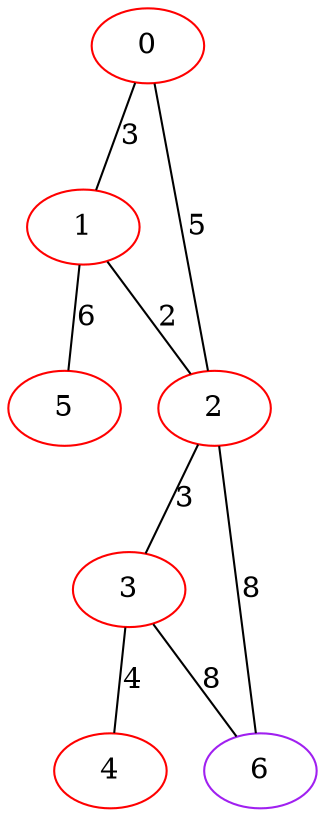 graph "" {
0 [color=red, weight=1];
1 [color=red, weight=1];
2 [color=red, weight=1];
3 [color=red, weight=1];
4 [color=red, weight=1];
5 [color=red, weight=1];
6 [color=purple, weight=4];
0 -- 1  [key=0, label=3];
0 -- 2  [key=0, label=5];
1 -- 2  [key=0, label=2];
1 -- 5  [key=0, label=6];
2 -- 3  [key=0, label=3];
2 -- 6  [key=0, label=8];
3 -- 4  [key=0, label=4];
3 -- 6  [key=0, label=8];
}
